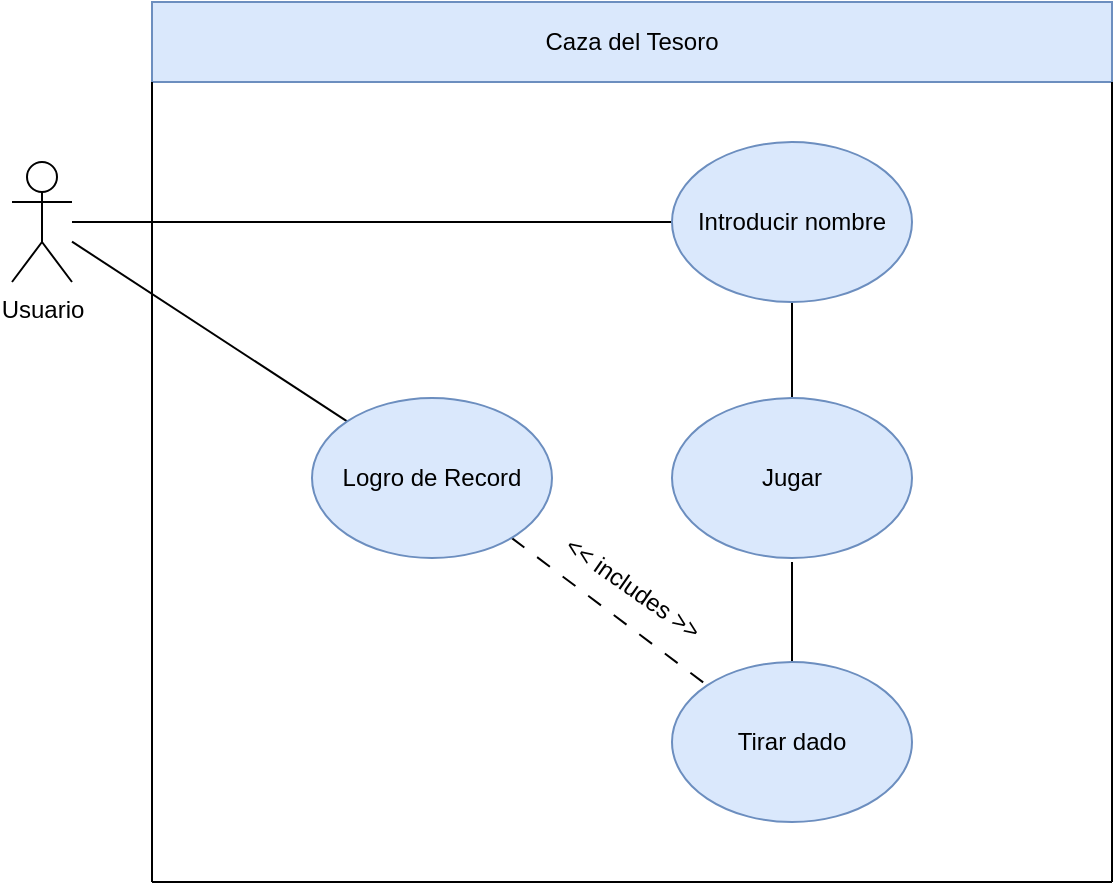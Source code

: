 <mxfile version="25.0.3">
  <diagram name="Página-1" id="PYQ26zldPqLKhLE8sL84">
    <mxGraphModel grid="1" page="1" gridSize="10" guides="1" tooltips="1" connect="1" arrows="1" fold="1" pageScale="1" pageWidth="827" pageHeight="1169" math="0" shadow="0">
      <root>
        <mxCell id="0" />
        <mxCell id="1" parent="0" />
        <mxCell id="MQjPxhWIIk50VY-Ak7e6-1" value="Caza del Tesoro" style="rounded=0;whiteSpace=wrap;html=1;fillColor=#dae8fc;strokeColor=#6c8ebf;" vertex="1" parent="1">
          <mxGeometry x="200" y="80" width="480" height="40" as="geometry" />
        </mxCell>
        <mxCell id="MQjPxhWIIk50VY-Ak7e6-8" style="edgeStyle=orthogonalEdgeStyle;rounded=0;orthogonalLoop=1;jettySize=auto;html=1;entryX=0;entryY=0.5;entryDx=0;entryDy=0;endArrow=none;endFill=0;" edge="1" parent="1" source="MQjPxhWIIk50VY-Ak7e6-2" target="MQjPxhWIIk50VY-Ak7e6-4">
          <mxGeometry relative="1" as="geometry" />
        </mxCell>
        <mxCell id="MQjPxhWIIk50VY-Ak7e6-14" style="rounded=0;orthogonalLoop=1;jettySize=auto;html=1;entryX=0;entryY=0;entryDx=0;entryDy=0;endArrow=none;endFill=0;" edge="1" parent="1" source="MQjPxhWIIk50VY-Ak7e6-2" target="MQjPxhWIIk50VY-Ak7e6-7">
          <mxGeometry relative="1" as="geometry" />
        </mxCell>
        <mxCell id="MQjPxhWIIk50VY-Ak7e6-2" value="Usuario" style="shape=umlActor;verticalLabelPosition=bottom;verticalAlign=top;html=1;outlineConnect=0;" vertex="1" parent="1">
          <mxGeometry x="130" y="160" width="30" height="60" as="geometry" />
        </mxCell>
        <mxCell id="MQjPxhWIIk50VY-Ak7e6-10" style="rounded=0;orthogonalLoop=1;jettySize=auto;html=1;entryX=0.5;entryY=0;entryDx=0;entryDy=0;endArrow=none;endFill=0;" edge="1" parent="1" source="MQjPxhWIIk50VY-Ak7e6-4" target="MQjPxhWIIk50VY-Ak7e6-5">
          <mxGeometry relative="1" as="geometry" />
        </mxCell>
        <mxCell id="MQjPxhWIIk50VY-Ak7e6-4" value="Introducir nombre" style="ellipse;whiteSpace=wrap;html=1;fillColor=#dae8fc;strokeColor=#6c8ebf;" vertex="1" parent="1">
          <mxGeometry x="460" y="150" width="120" height="80" as="geometry" />
        </mxCell>
        <mxCell id="MQjPxhWIIk50VY-Ak7e6-17" style="rounded=0;orthogonalLoop=1;jettySize=auto;html=1;entryX=0.5;entryY=0;entryDx=0;entryDy=0;endArrow=none;endFill=0;" edge="1" parent="1" target="MQjPxhWIIk50VY-Ak7e6-6">
          <mxGeometry relative="1" as="geometry">
            <mxPoint x="520" y="360" as="sourcePoint" />
          </mxGeometry>
        </mxCell>
        <mxCell id="MQjPxhWIIk50VY-Ak7e6-5" value="Jugar" style="ellipse;whiteSpace=wrap;html=1;fillColor=#dae8fc;strokeColor=#6c8ebf;" vertex="1" parent="1">
          <mxGeometry x="460" y="278" width="120" height="80" as="geometry" />
        </mxCell>
        <mxCell id="MQjPxhWIIk50VY-Ak7e6-6" value="Tirar dado" style="ellipse;whiteSpace=wrap;html=1;fillColor=#dae8fc;strokeColor=#6c8ebf;rotation=0;" vertex="1" parent="1">
          <mxGeometry x="460" y="410" width="120" height="80" as="geometry" />
        </mxCell>
        <mxCell id="MQjPxhWIIk50VY-Ak7e6-16" style="rounded=0;orthogonalLoop=1;jettySize=auto;html=1;entryX=0;entryY=0;entryDx=0;entryDy=0;endArrow=none;endFill=0;dashed=1;dashPattern=8 8;" edge="1" parent="1" source="MQjPxhWIIk50VY-Ak7e6-7" target="MQjPxhWIIk50VY-Ak7e6-6">
          <mxGeometry relative="1" as="geometry" />
        </mxCell>
        <mxCell id="MQjPxhWIIk50VY-Ak7e6-7" value="Logro de Record" style="ellipse;whiteSpace=wrap;html=1;fillColor=#dae8fc;strokeColor=#6c8ebf;" vertex="1" parent="1">
          <mxGeometry x="280" y="278" width="120" height="80" as="geometry" />
        </mxCell>
        <mxCell id="MQjPxhWIIk50VY-Ak7e6-19" value="&amp;lt;&amp;lt; includes &amp;gt;&amp;gt;" style="text;html=1;align=center;verticalAlign=middle;resizable=0;points=[];autosize=1;strokeColor=none;fillColor=none;rotation=35;" vertex="1" parent="1">
          <mxGeometry x="390" y="358" width="100" height="30" as="geometry" />
        </mxCell>
        <mxCell id="MQjPxhWIIk50VY-Ak7e6-20" value="" style="endArrow=none;html=1;rounded=0;entryX=0;entryY=1;entryDx=0;entryDy=0;" edge="1" parent="1" target="MQjPxhWIIk50VY-Ak7e6-1">
          <mxGeometry width="50" height="50" relative="1" as="geometry">
            <mxPoint x="200" y="520" as="sourcePoint" />
            <mxPoint x="440" y="260" as="targetPoint" />
          </mxGeometry>
        </mxCell>
        <mxCell id="MQjPxhWIIk50VY-Ak7e6-21" value="" style="endArrow=none;html=1;rounded=0;entryX=0;entryY=1;entryDx=0;entryDy=0;" edge="1" parent="1">
          <mxGeometry width="50" height="50" relative="1" as="geometry">
            <mxPoint x="680" y="520" as="sourcePoint" />
            <mxPoint x="680" y="120" as="targetPoint" />
          </mxGeometry>
        </mxCell>
        <mxCell id="MQjPxhWIIk50VY-Ak7e6-22" value="" style="endArrow=none;html=1;rounded=0;" edge="1" parent="1">
          <mxGeometry width="50" height="50" relative="1" as="geometry">
            <mxPoint x="200" y="520" as="sourcePoint" />
            <mxPoint x="680" y="520" as="targetPoint" />
          </mxGeometry>
        </mxCell>
      </root>
    </mxGraphModel>
  </diagram>
</mxfile>
